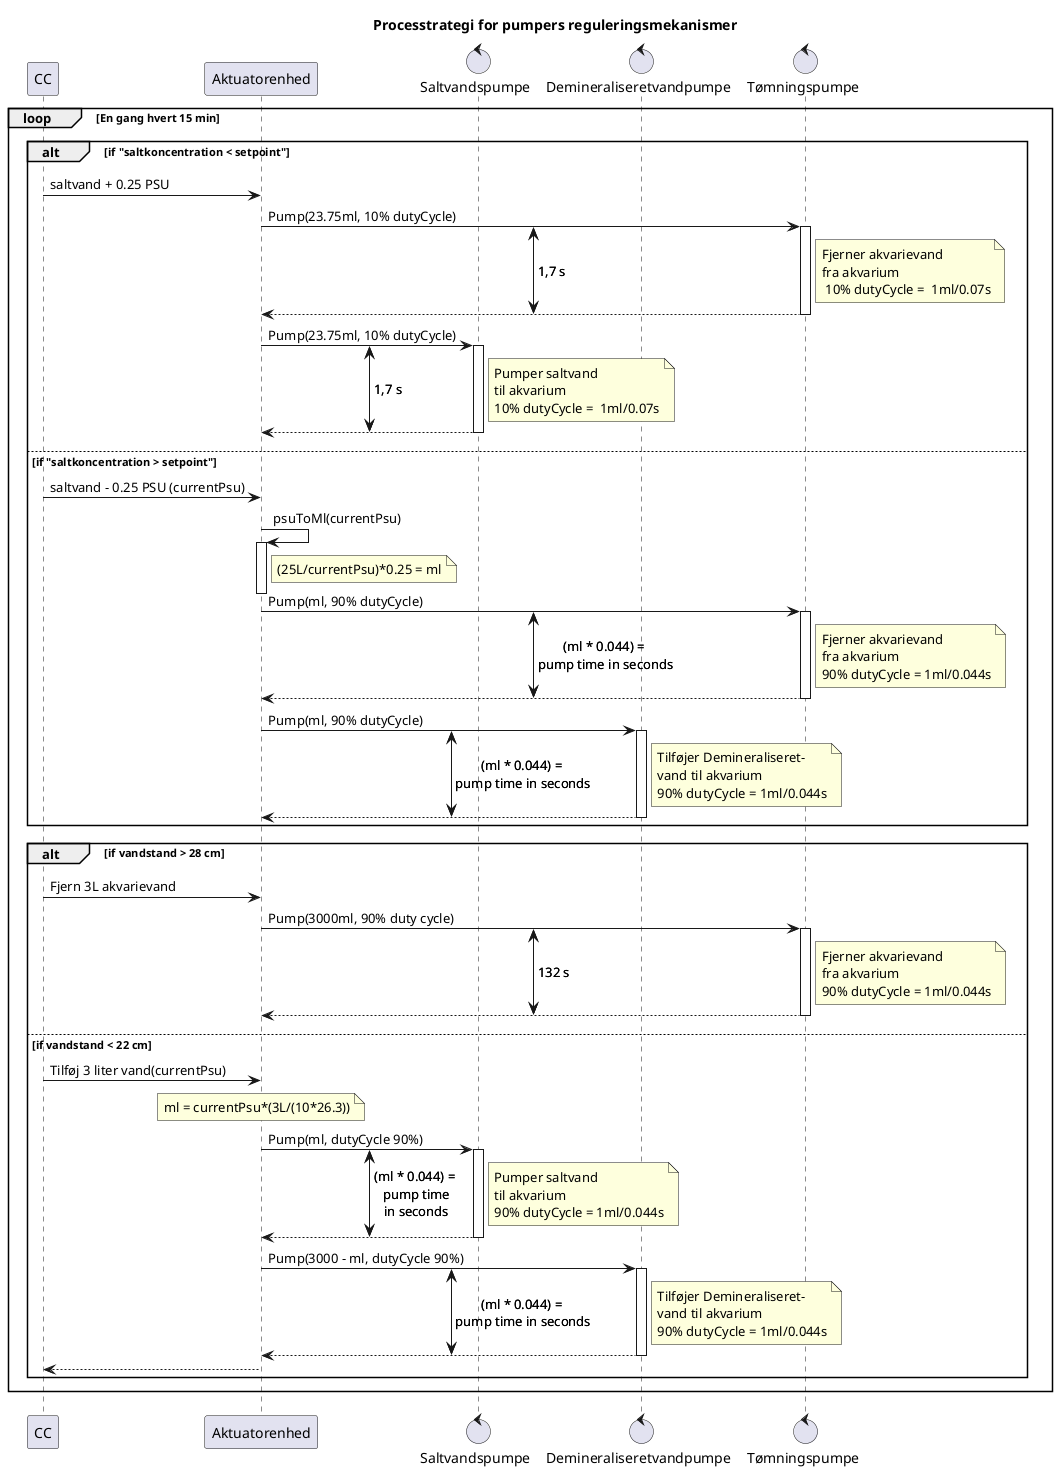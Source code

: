 @startuml SD_pumpningsforløb

!pragma teoz true

participant CC
participant Aktuatorenhed
control Saltvandspumpe
control Demineraliseretvandpumpe
control Tømningspumpe
title Processtrategi for pumpers reguleringsmekanismer


loop En gang hvert 15 min

    alt if "saltkoncentration < setpoint"
        
    CC -> Aktuatorenhed : saltvand + 0.25 PSU
        {startTøm1} Aktuatorenhed -> Tømningspumpe : Pump(23.75ml, 10% dutyCycle)
        activate Tømningspumpe 
        note right Tømningspumpe : Fjerner akvarievand\nfra akvarium\n 10% dutyCycle =  1ml/0.07s
        {endTøm1} Tømningspumpe --> Aktuatorenhed
        deactivate Tømningspumpe
        {startTøm1} <-> {endTøm1} : 1,7 s
        
        {startSalt1} Aktuatorenhed -> Saltvandspumpe: Pump(23.75ml, 10% dutyCycle)
        activate Saltvandspumpe 
        note right Saltvandspumpe : Pumper saltvand\ntil akvarium\n10% dutyCycle =  1ml/0.07s
        {endSalt1} Saltvandspumpe --> Aktuatorenhed
        deactivate Saltvandspumpe
        {startSalt1} <-> {endSalt1} : 1,7 s

    else if "saltkoncentration > setpoint"

        CC -> Aktuatorenhed : saltvand - 0.25 PSU (currentPsu)
        Aktuatorenhed -> Aktuatorenhed : psuToMl(currentPsu)
        activate Aktuatorenhed
        note right Aktuatorenhed : (25L/currentPsu)*0.25 = ml
        deactivate Aktuatorenhed

        {startTøm2} Aktuatorenhed -> Tømningspumpe : Pump(ml, 90% dutyCycle)
        activate Tømningspumpe 
        note right Tømningspumpe : Fjerner akvarievand\nfra akvarium\n90% dutyCycle = 1ml/0.044s
        {endTøm2} Tømningspumpe --> Aktuatorenhed
        deactivate Tømningspumpe
        {startTøm2} <-> {endTøm2} : (ml * 0.044) = \npump time in seconds

        {startDemi1} Aktuatorenhed -> Demineraliseretvandpumpe :Pump(ml, 90% dutyCycle)
        activate Demineraliseretvandpumpe 
        note right Demineraliseretvandpumpe : Tilføjer Demineraliseret-\nvand til akvarium\n90% dutyCycle = 1ml/0.044s
        {endDemi1} Demineraliseretvandpumpe --> Aktuatorenhed
        deactivate Demineraliseretvandpumpe
        {startDemi1} <-> {endDemi1} : (ml * 0.044) = \npump time in seconds
    end

    alt if vandstand > 28 cm
        CC -> Aktuatorenhed : Fjern 3L akvarievand
        {startTøm3} Aktuatorenhed -> Tømningspumpe : Pump(3000ml, 90% duty cycle)
        activate Tømningspumpe 
        note right Tømningspumpe : Fjerner akvarievand\nfra akvarium\n90% dutyCycle = 1ml/0.044s
        {endTøm3} Tømningspumpe --> Aktuatorenhed
        deactivate Tømningspumpe
        {startTøm3} <-> {endTøm3} : 132 s


    else if vandstand < 22 cm
        CC -> Aktuatorenhed : Tilføj 3 liter vand(currentPsu)

        note over Aktuatorenhed : ml = currentPsu*(3L/(10*26.3))
        {startSalt2} Aktuatorenhed -> Saltvandspumpe : Pump(ml, dutyCycle 90%)
        activate Saltvandspumpe
        note right Saltvandspumpe : Pumper saltvand\ntil akvarium\n90% dutyCycle = 1ml/0.044s
        {endSalt2} Saltvandspumpe --> Aktuatorenhed
        deactivate Saltvandspumpe
        {startSalt2} <-> {endSalt2} : (ml * 0.044) = \npump time\nin seconds

        {startDemi2} Aktuatorenhed -> Demineraliseretvandpumpe : Pump(3000 - ml, dutyCycle 90%)
        activate Demineraliseretvandpumpe
        note right Demineraliseretvandpumpe : Tilføjer Demineraliseret-\nvand til akvarium\n90% dutyCycle = 1ml/0.044s
        {endDemi2} Demineraliseretvandpumpe --> Aktuatorenhed
        deactivate Demineraliseretvandpumpe
        {startDemi2} <-> {endDemi2} : (ml * 0.044) = \npump time in seconds
        
        Aktuatorenhed --> CC
end

@enduml